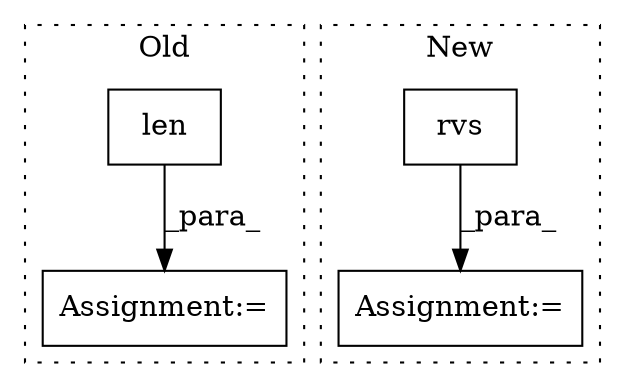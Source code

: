digraph G {
subgraph cluster0 {
1 [label="len" a="32" s="1175,1185" l="4,1" shape="box"];
4 [label="Assignment:=" a="7" s="1174" l="1" shape="box"];
label = "Old";
style="dotted";
}
subgraph cluster1 {
2 [label="rvs" a="32" s="2068,2084" l="4,1" shape="box"];
3 [label="Assignment:=" a="7" s="2045" l="1" shape="box"];
label = "New";
style="dotted";
}
1 -> 4 [label="_para_"];
2 -> 3 [label="_para_"];
}